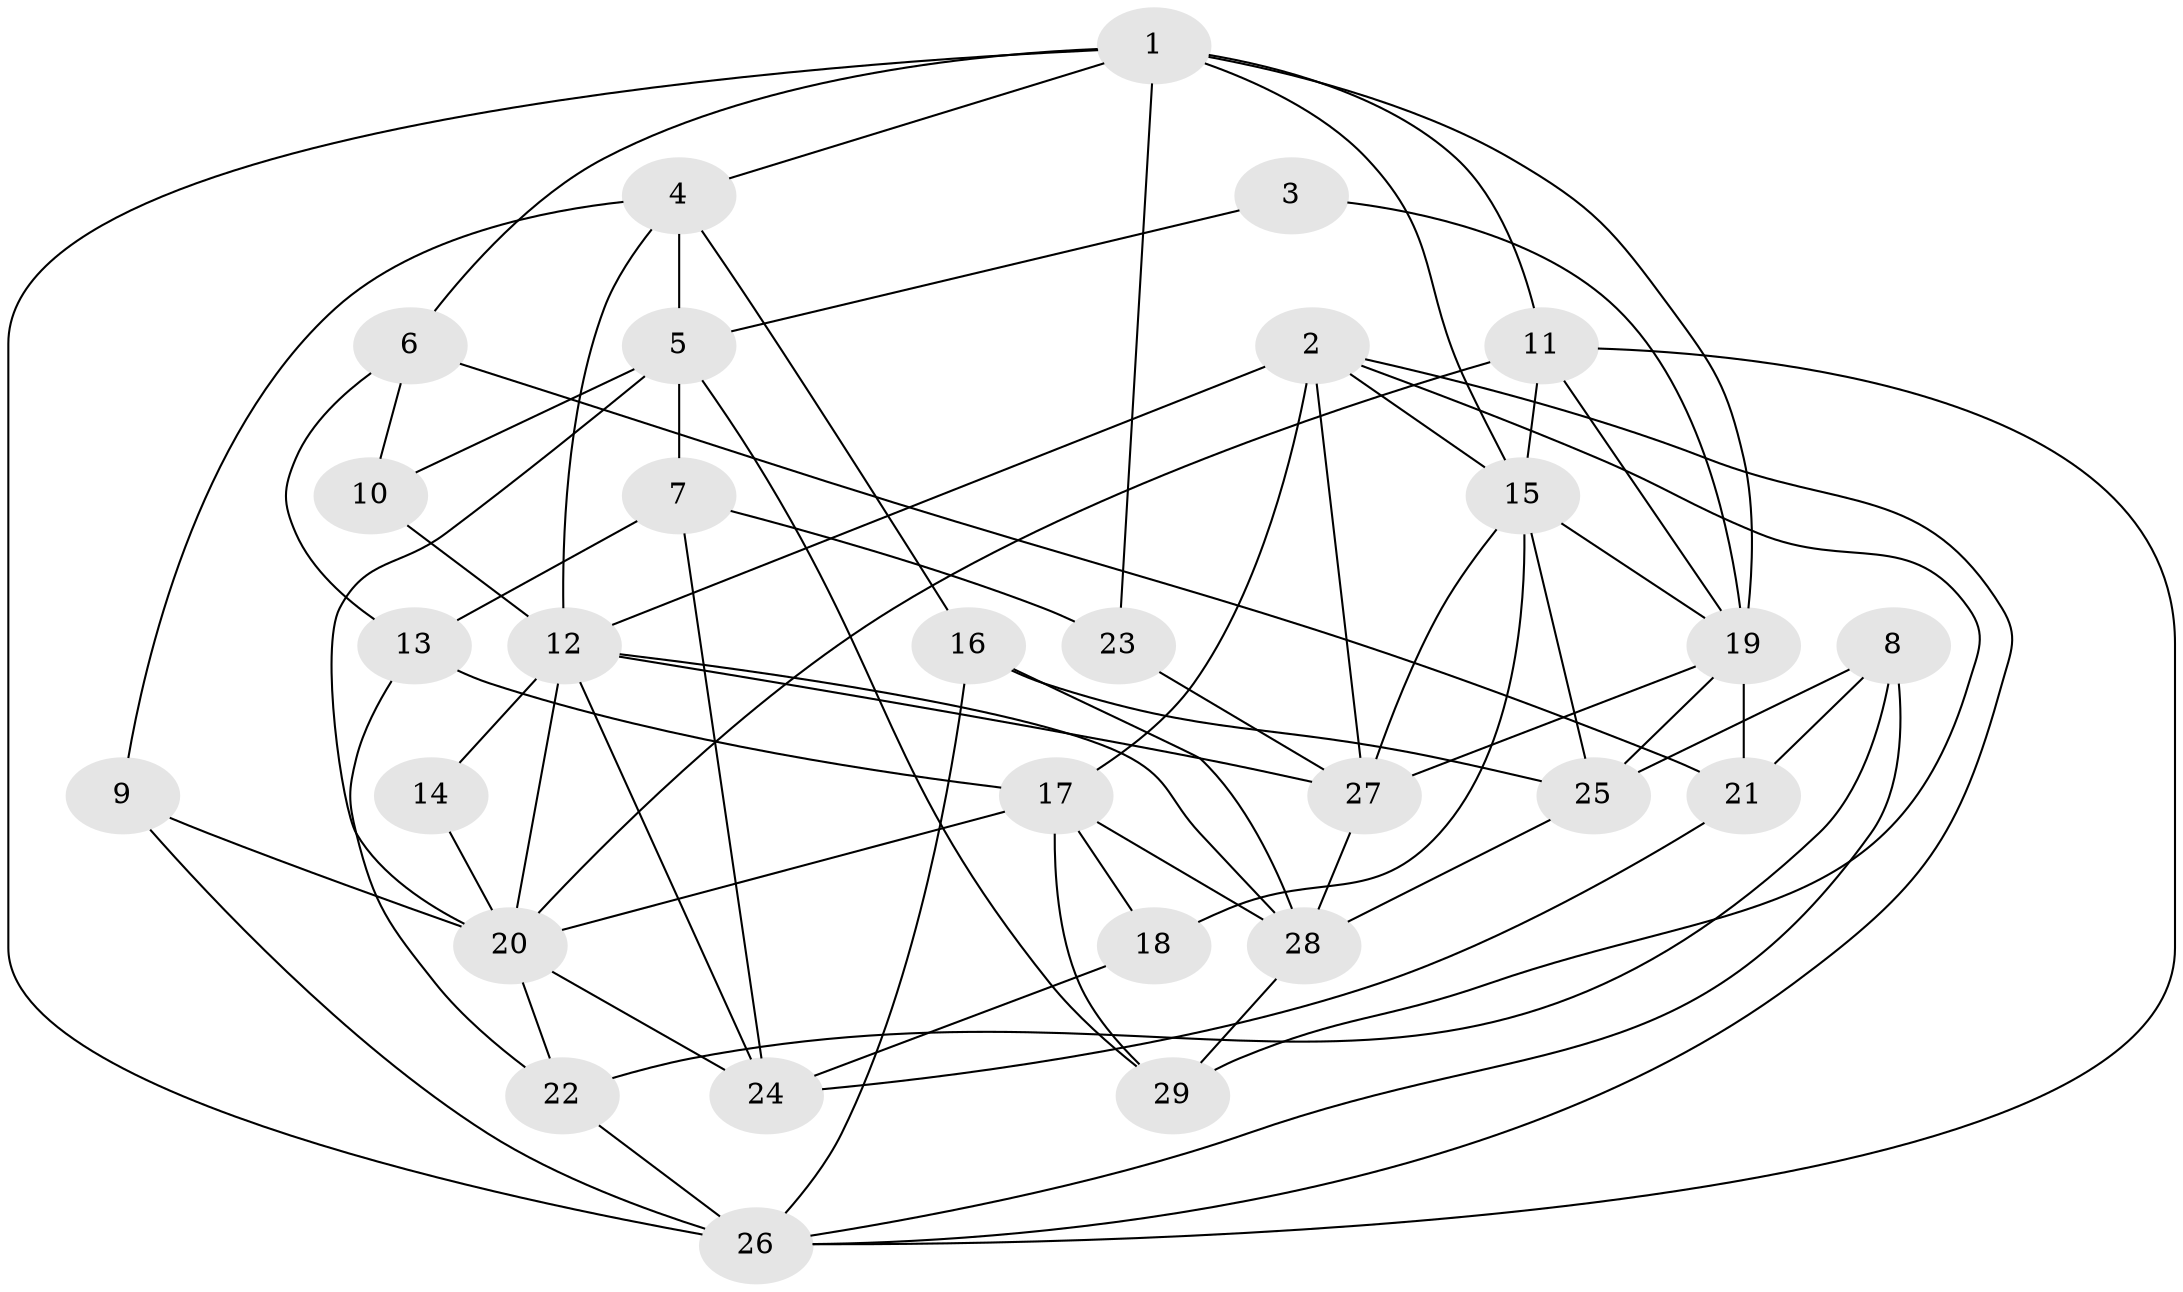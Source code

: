 // original degree distribution, {4: 0.3275862068965517, 3: 0.20689655172413793, 6: 0.1206896551724138, 2: 0.13793103448275862, 5: 0.1896551724137931, 7: 0.017241379310344827}
// Generated by graph-tools (version 1.1) at 2025/02/03/09/25 03:02:01]
// undirected, 29 vertices, 71 edges
graph export_dot {
graph [start="1"]
  node [color=gray90,style=filled];
  1;
  2;
  3;
  4;
  5;
  6;
  7;
  8;
  9;
  10;
  11;
  12;
  13;
  14;
  15;
  16;
  17;
  18;
  19;
  20;
  21;
  22;
  23;
  24;
  25;
  26;
  27;
  28;
  29;
  1 -- 4 [weight=1.0];
  1 -- 6 [weight=1.0];
  1 -- 11 [weight=1.0];
  1 -- 15 [weight=1.0];
  1 -- 19 [weight=1.0];
  1 -- 23 [weight=1.0];
  1 -- 26 [weight=1.0];
  2 -- 12 [weight=1.0];
  2 -- 15 [weight=1.0];
  2 -- 17 [weight=1.0];
  2 -- 26 [weight=1.0];
  2 -- 27 [weight=1.0];
  2 -- 29 [weight=1.0];
  3 -- 5 [weight=1.0];
  3 -- 19 [weight=1.0];
  4 -- 5 [weight=1.0];
  4 -- 9 [weight=1.0];
  4 -- 12 [weight=1.0];
  4 -- 16 [weight=1.0];
  5 -- 7 [weight=1.0];
  5 -- 10 [weight=1.0];
  5 -- 20 [weight=1.0];
  5 -- 29 [weight=1.0];
  6 -- 10 [weight=1.0];
  6 -- 13 [weight=1.0];
  6 -- 21 [weight=1.0];
  7 -- 13 [weight=1.0];
  7 -- 23 [weight=1.0];
  7 -- 24 [weight=1.0];
  8 -- 21 [weight=1.0];
  8 -- 22 [weight=1.0];
  8 -- 25 [weight=2.0];
  8 -- 26 [weight=1.0];
  9 -- 20 [weight=2.0];
  9 -- 26 [weight=2.0];
  10 -- 12 [weight=2.0];
  11 -- 15 [weight=1.0];
  11 -- 19 [weight=1.0];
  11 -- 20 [weight=1.0];
  11 -- 26 [weight=1.0];
  12 -- 14 [weight=2.0];
  12 -- 20 [weight=1.0];
  12 -- 24 [weight=1.0];
  12 -- 27 [weight=1.0];
  12 -- 28 [weight=1.0];
  13 -- 17 [weight=2.0];
  13 -- 22 [weight=1.0];
  14 -- 20 [weight=1.0];
  15 -- 18 [weight=1.0];
  15 -- 19 [weight=2.0];
  15 -- 25 [weight=1.0];
  15 -- 27 [weight=1.0];
  16 -- 25 [weight=1.0];
  16 -- 26 [weight=1.0];
  16 -- 28 [weight=1.0];
  17 -- 18 [weight=1.0];
  17 -- 20 [weight=1.0];
  17 -- 28 [weight=1.0];
  17 -- 29 [weight=1.0];
  18 -- 24 [weight=1.0];
  19 -- 21 [weight=3.0];
  19 -- 25 [weight=1.0];
  19 -- 27 [weight=1.0];
  20 -- 22 [weight=1.0];
  20 -- 24 [weight=1.0];
  21 -- 24 [weight=1.0];
  22 -- 26 [weight=1.0];
  23 -- 27 [weight=1.0];
  25 -- 28 [weight=1.0];
  27 -- 28 [weight=1.0];
  28 -- 29 [weight=1.0];
}
